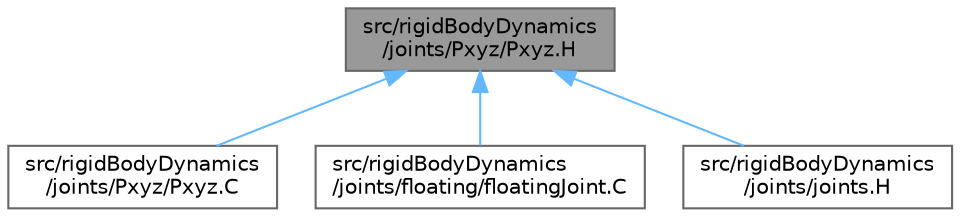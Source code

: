 digraph "src/rigidBodyDynamics/joints/Pxyz/Pxyz.H"
{
 // LATEX_PDF_SIZE
  bgcolor="transparent";
  edge [fontname=Helvetica,fontsize=10,labelfontname=Helvetica,labelfontsize=10];
  node [fontname=Helvetica,fontsize=10,shape=box,height=0.2,width=0.4];
  Node1 [id="Node000001",label="src/rigidBodyDynamics\l/joints/Pxyz/Pxyz.H",height=0.2,width=0.4,color="gray40", fillcolor="grey60", style="filled", fontcolor="black",tooltip=" "];
  Node1 -> Node2 [id="edge1_Node000001_Node000002",dir="back",color="steelblue1",style="solid",tooltip=" "];
  Node2 [id="Node000002",label="src/rigidBodyDynamics\l/joints/Pxyz/Pxyz.C",height=0.2,width=0.4,color="grey40", fillcolor="white", style="filled",URL="$Pxyz_8C.html",tooltip=" "];
  Node1 -> Node3 [id="edge2_Node000001_Node000003",dir="back",color="steelblue1",style="solid",tooltip=" "];
  Node3 [id="Node000003",label="src/rigidBodyDynamics\l/joints/floating/floatingJoint.C",height=0.2,width=0.4,color="grey40", fillcolor="white", style="filled",URL="$floatingJoint_8C.html",tooltip=" "];
  Node1 -> Node4 [id="edge3_Node000001_Node000004",dir="back",color="steelblue1",style="solid",tooltip=" "];
  Node4 [id="Node000004",label="src/rigidBodyDynamics\l/joints/joints.H",height=0.2,width=0.4,color="grey40", fillcolor="white", style="filled",URL="$joints_8H.html",tooltip=" "];
}
